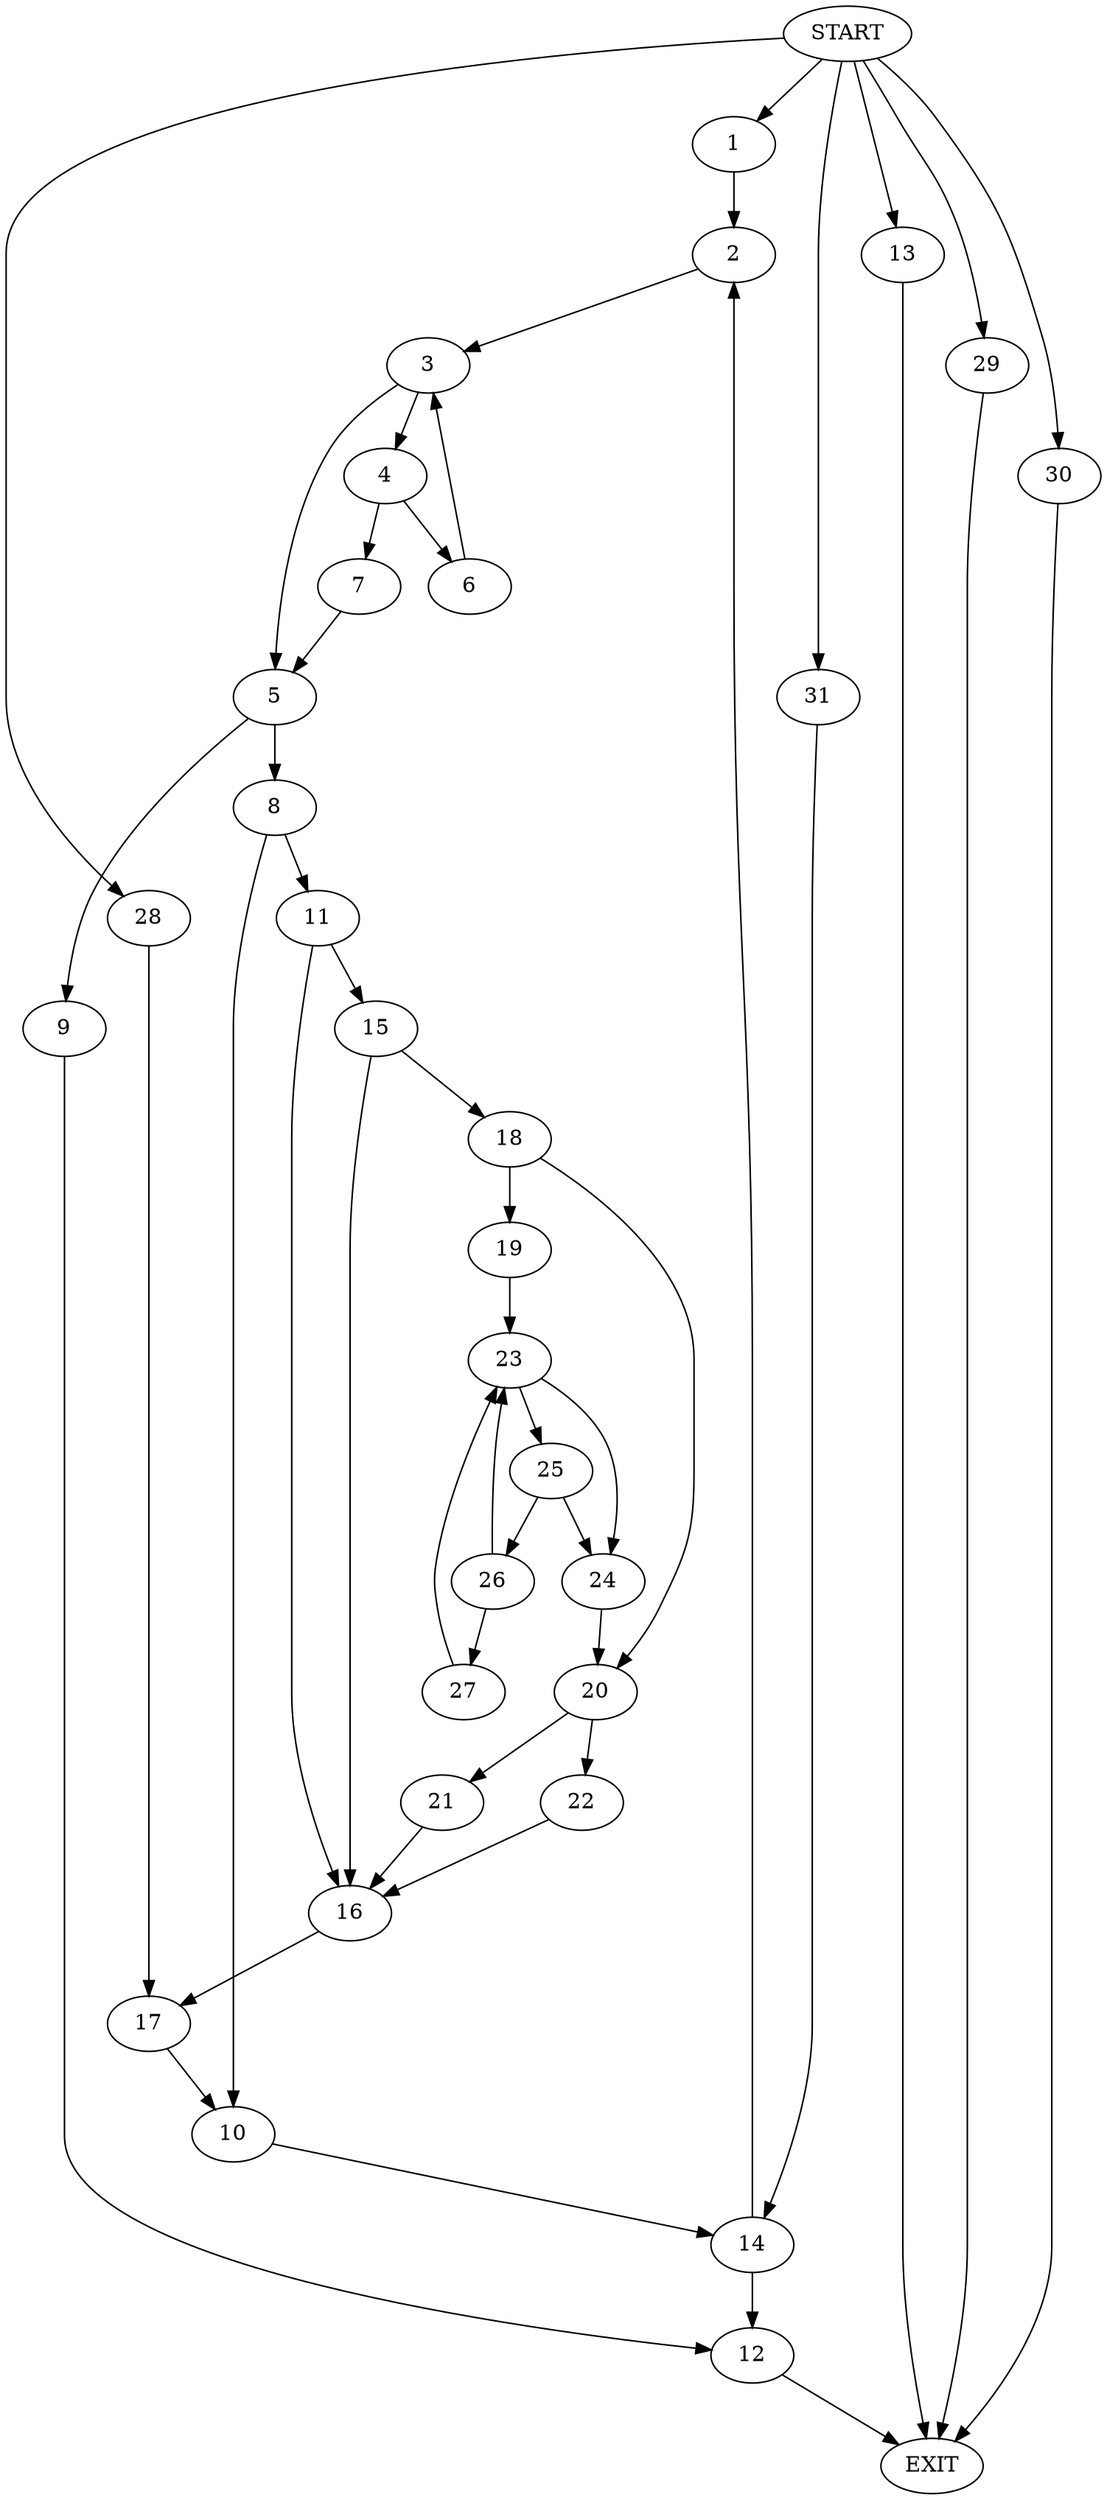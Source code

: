digraph {
0 [label="START"]
32 [label="EXIT"]
0 -> 1
1 -> 2
2 -> 3
3 -> 4
3 -> 5
4 -> 6
4 -> 7
5 -> 8
5 -> 9
6 -> 3
7 -> 5
8 -> 10
8 -> 11
9 -> 12
0 -> 13
13 -> 32
12 -> 32
10 -> 14
11 -> 15
11 -> 16
16 -> 17
15 -> 16
15 -> 18
18 -> 19
18 -> 20
20 -> 21
20 -> 22
19 -> 23
23 -> 24
23 -> 25
24 -> 20
25 -> 26
25 -> 24
26 -> 23
26 -> 27
27 -> 23
22 -> 16
21 -> 16
17 -> 10
0 -> 28
28 -> 17
0 -> 29
29 -> 32
0 -> 30
30 -> 32
14 -> 2
14 -> 12
0 -> 31
31 -> 14
}
